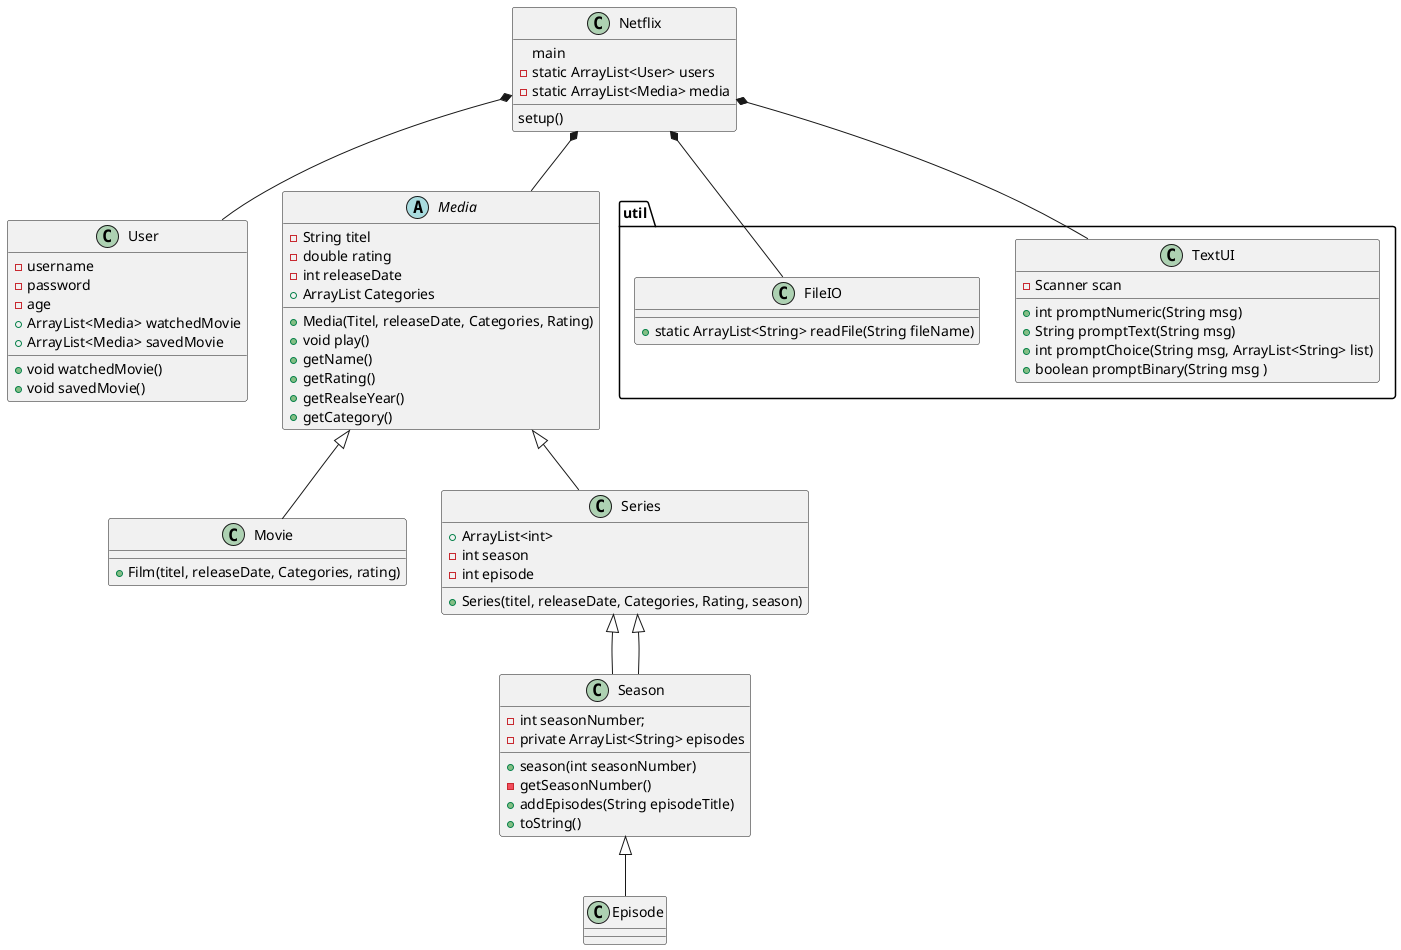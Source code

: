 @startuml
'https://plantuml.com/class-diagram

class Netflix{
main
setup()
-static ArrayList<User> users
-static ArrayList<Media> media
}
class User{
- username
- password
- age
+ ArrayList<Media> watchedMovie
+ ArrayList<Media> savedMovie
+ void watchedMovie()
+ void savedMovie()
 }

abstract class Media{
-String titel
-double rating
-int releaseDate
 +ArrayList Categories
 +Media(Titel, releaseDate, Categories, Rating)
 + void play()
 +getName()
 +getRating()
 +getRealseYear()
 +getCategory()

}
class Movie{
+Film(titel, releaseDate, Categories, rating)
}
class Series {
+ ArrayList<int>
-int season
-int episode
+Series(titel, releaseDate, Categories, Rating, season)
}
class Season extends Series{
-int seasonNumber;
-private ArrayList<String> episodes
+season(int seasonNumber)
-getSeasonNumber()
+addEpisodes(String episodeTitle)
+toString()
}


package "util"{
class TextUI{
-Scanner scan
+ int promptNumeric(String msg)
+ String promptText(String msg)
+ int promptChoice(String msg, ArrayList<String> list)
+ boolean promptBinary(String msg )
}
class FileIO{
+static ArrayList<String> readFile(String fileName)
    }
}

Netflix *-- User
Netflix *-- Media
Media <|-- Movie
Media <|-- Series
Series <|-- Season
Season <|-- Episode
Netflix *-- FileIO
Netflix *-- TextUI
@enduml